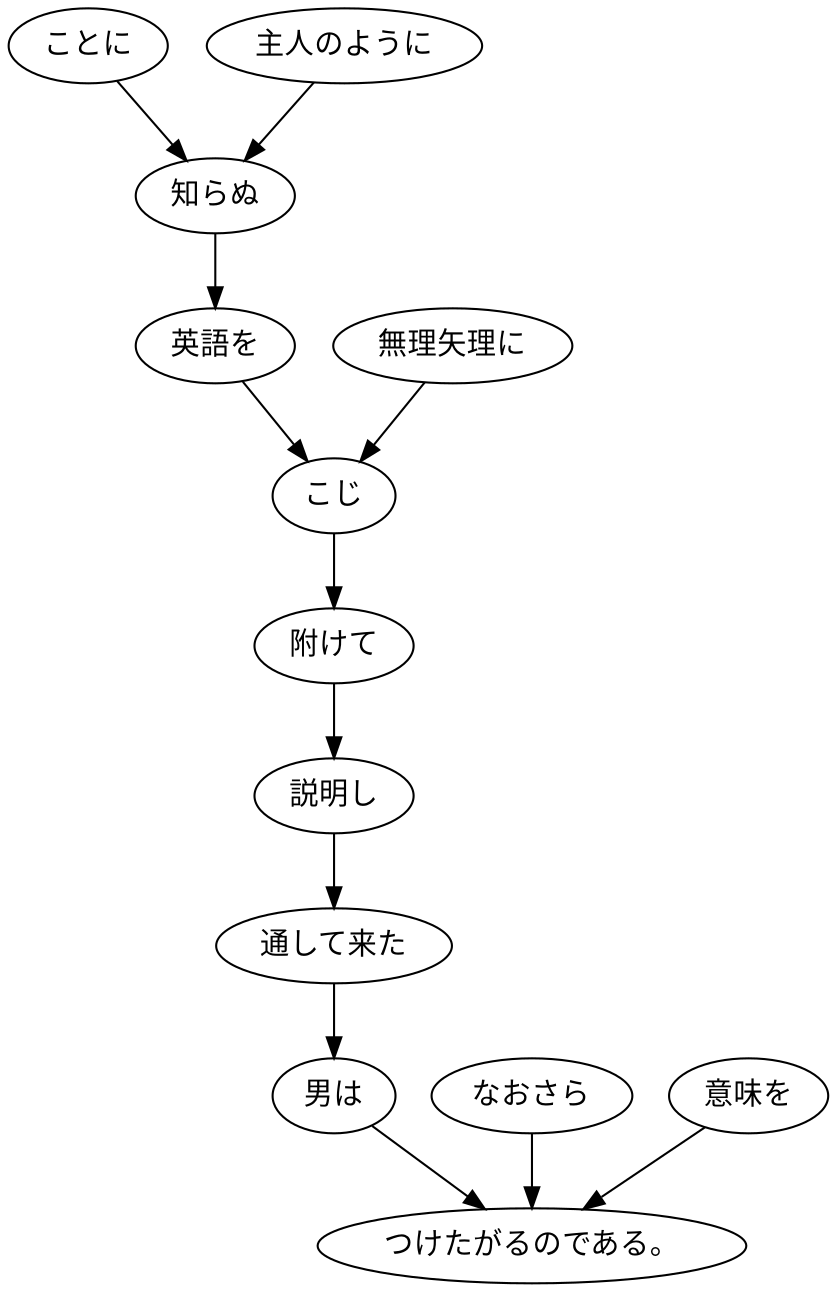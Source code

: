 digraph graph5830 {
	node0 [label="ことに"];
	node1 [label="主人のように"];
	node2 [label="知らぬ"];
	node3 [label="英語を"];
	node4 [label="無理矢理に"];
	node5 [label="こじ"];
	node6 [label="附けて"];
	node7 [label="説明し"];
	node8 [label="通して来た"];
	node9 [label="男は"];
	node10 [label="なおさら"];
	node11 [label="意味を"];
	node12 [label="つけたがるのである。"];
	node0 -> node2;
	node1 -> node2;
	node2 -> node3;
	node3 -> node5;
	node4 -> node5;
	node5 -> node6;
	node6 -> node7;
	node7 -> node8;
	node8 -> node9;
	node9 -> node12;
	node10 -> node12;
	node11 -> node12;
}
